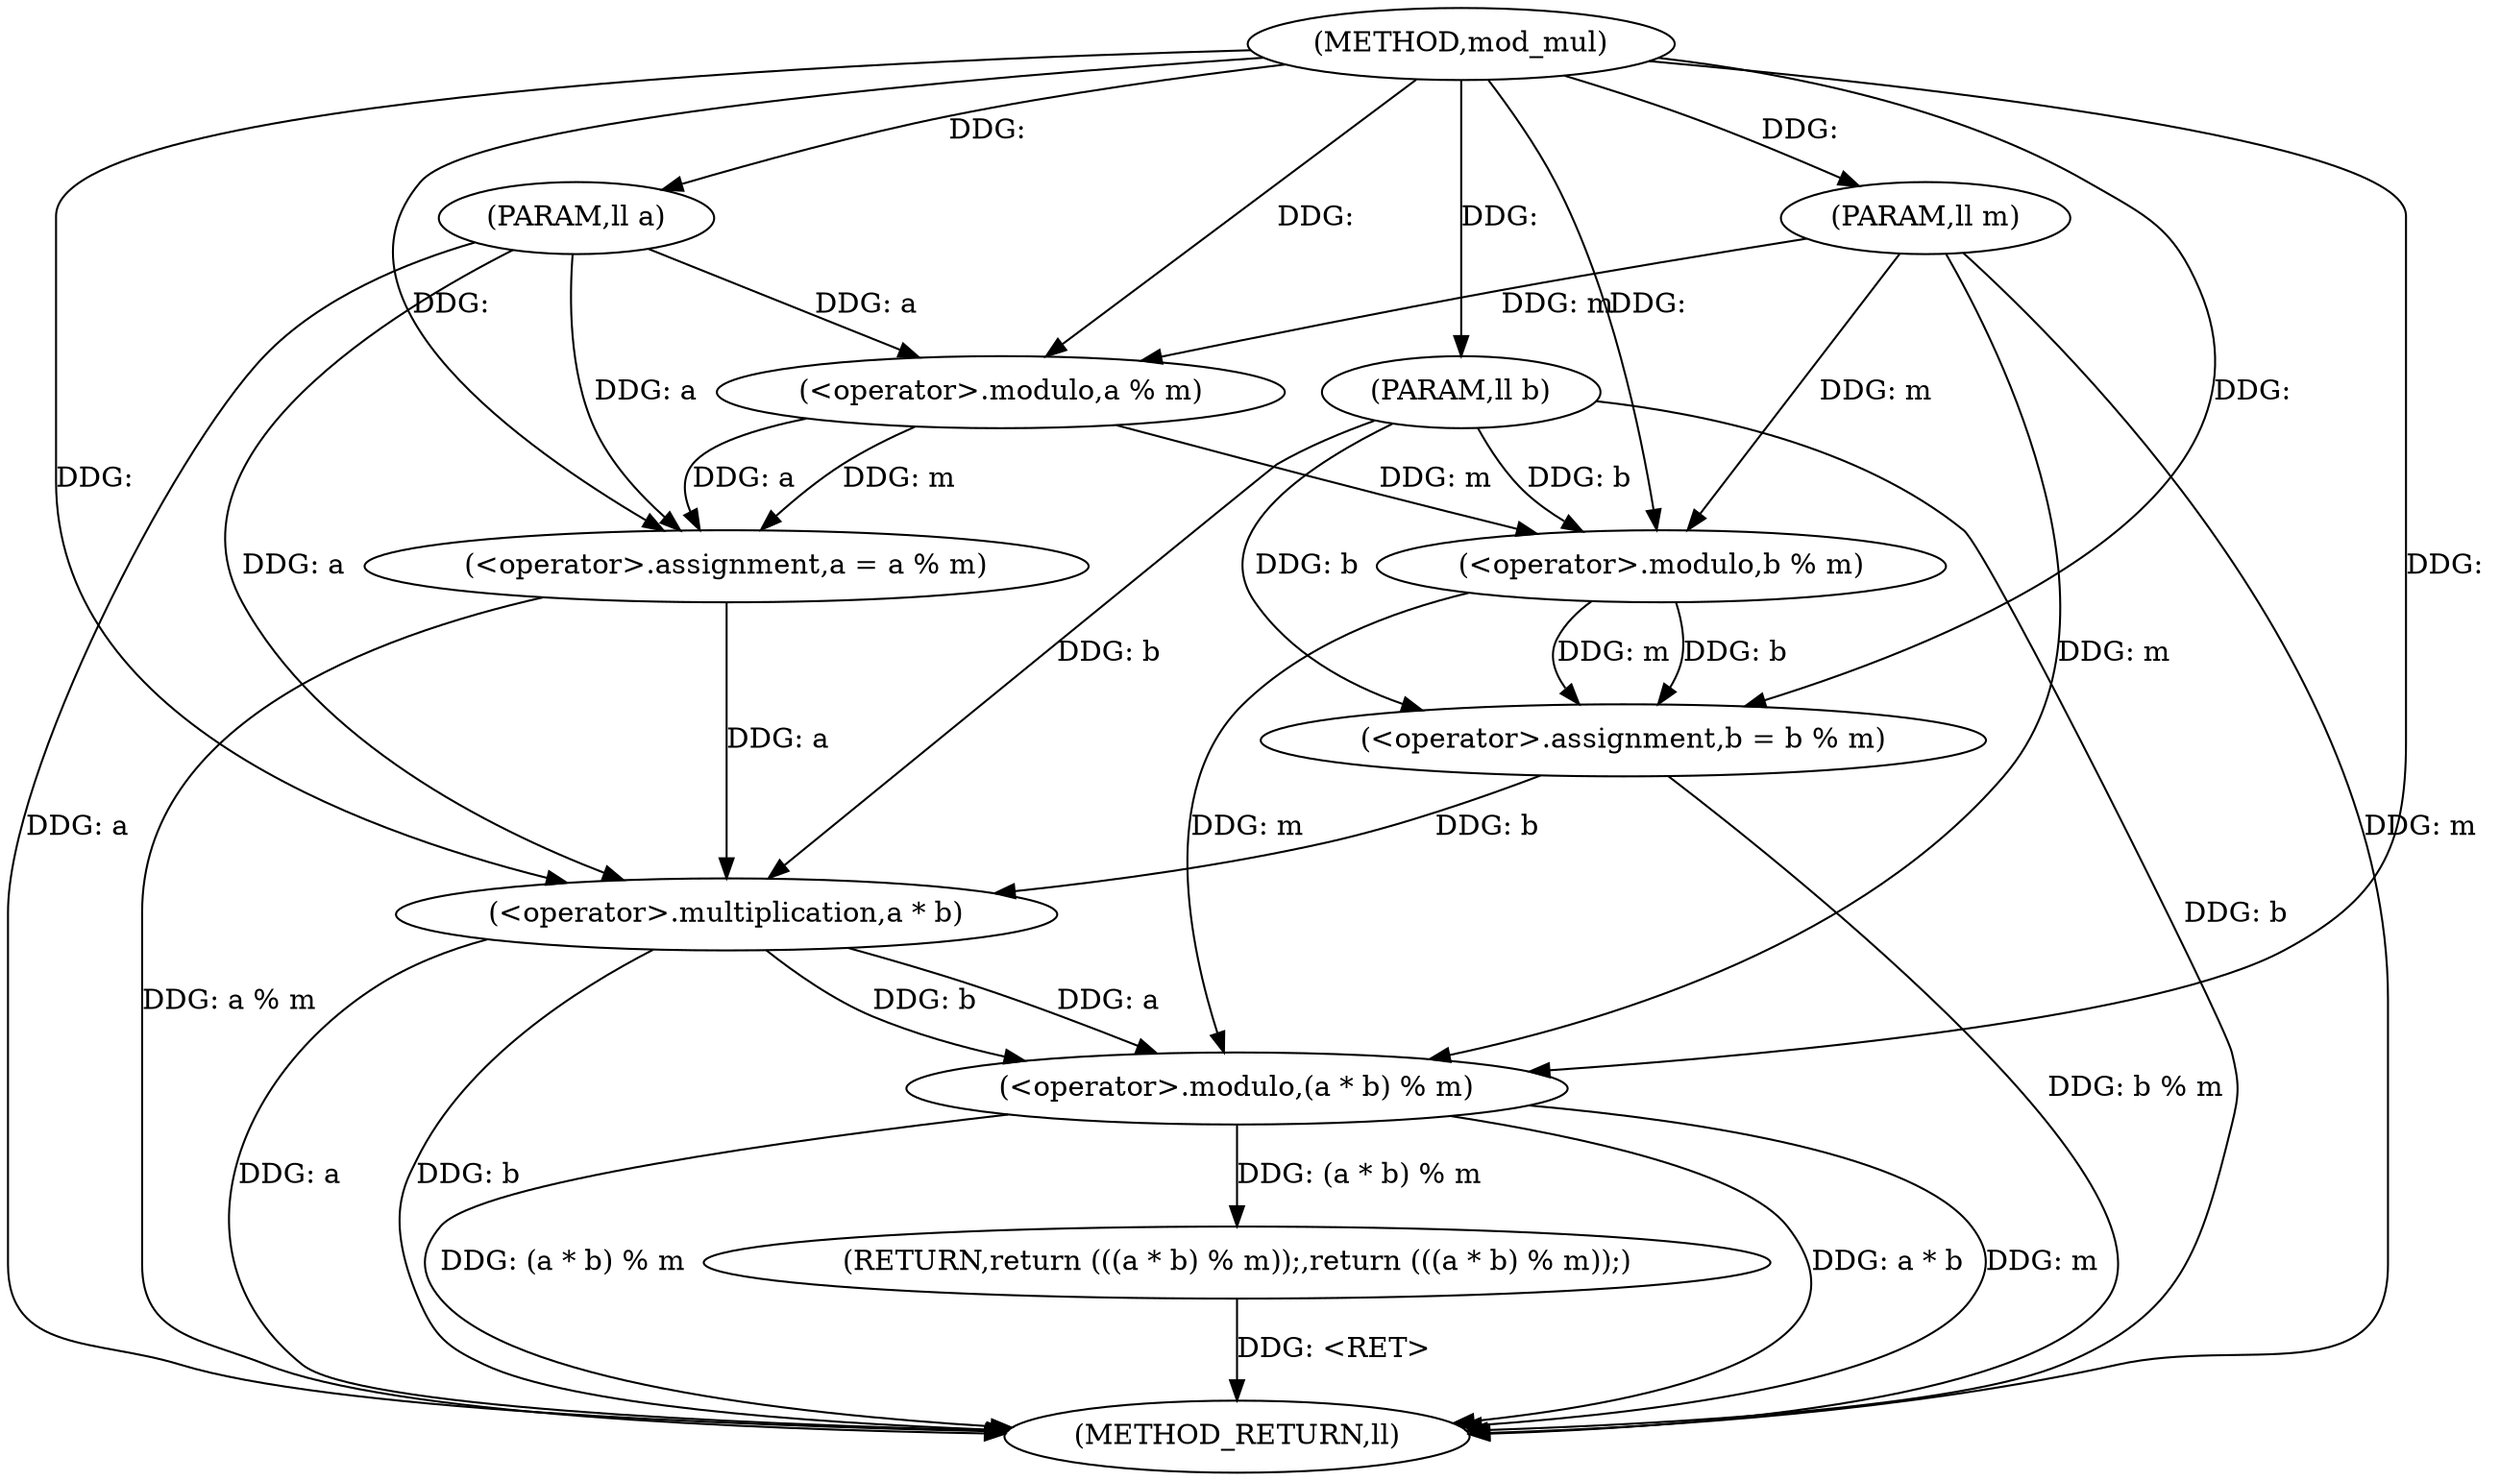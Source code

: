 digraph "mod_mul" {  
"1000418" [label = "(METHOD,mod_mul)" ]
"1000439" [label = "(METHOD_RETURN,ll)" ]
"1000419" [label = "(PARAM,ll a)" ]
"1000420" [label = "(PARAM,ll b)" ]
"1000421" [label = "(PARAM,ll m)" ]
"1000423" [label = "(<operator>.assignment,a = a % m)" ]
"1000428" [label = "(<operator>.assignment,b = b % m)" ]
"1000433" [label = "(RETURN,return (((a * b) % m));,return (((a * b) % m));)" ]
"1000434" [label = "(<operator>.modulo,(a * b) % m)" ]
"1000425" [label = "(<operator>.modulo,a % m)" ]
"1000430" [label = "(<operator>.modulo,b % m)" ]
"1000435" [label = "(<operator>.multiplication,a * b)" ]
  "1000419" -> "1000439"  [ label = "DDG: a"] 
  "1000420" -> "1000439"  [ label = "DDG: b"] 
  "1000421" -> "1000439"  [ label = "DDG: m"] 
  "1000423" -> "1000439"  [ label = "DDG: a % m"] 
  "1000428" -> "1000439"  [ label = "DDG: b % m"] 
  "1000435" -> "1000439"  [ label = "DDG: a"] 
  "1000435" -> "1000439"  [ label = "DDG: b"] 
  "1000434" -> "1000439"  [ label = "DDG: a * b"] 
  "1000434" -> "1000439"  [ label = "DDG: m"] 
  "1000434" -> "1000439"  [ label = "DDG: (a * b) % m"] 
  "1000433" -> "1000439"  [ label = "DDG: <RET>"] 
  "1000418" -> "1000419"  [ label = "DDG: "] 
  "1000418" -> "1000420"  [ label = "DDG: "] 
  "1000418" -> "1000421"  [ label = "DDG: "] 
  "1000425" -> "1000423"  [ label = "DDG: a"] 
  "1000425" -> "1000423"  [ label = "DDG: m"] 
  "1000430" -> "1000428"  [ label = "DDG: b"] 
  "1000430" -> "1000428"  [ label = "DDG: m"] 
  "1000434" -> "1000433"  [ label = "DDG: (a * b) % m"] 
  "1000419" -> "1000423"  [ label = "DDG: a"] 
  "1000418" -> "1000423"  [ label = "DDG: "] 
  "1000420" -> "1000428"  [ label = "DDG: b"] 
  "1000418" -> "1000428"  [ label = "DDG: "] 
  "1000419" -> "1000425"  [ label = "DDG: a"] 
  "1000418" -> "1000425"  [ label = "DDG: "] 
  "1000421" -> "1000425"  [ label = "DDG: m"] 
  "1000420" -> "1000430"  [ label = "DDG: b"] 
  "1000418" -> "1000430"  [ label = "DDG: "] 
  "1000425" -> "1000430"  [ label = "DDG: m"] 
  "1000421" -> "1000430"  [ label = "DDG: m"] 
  "1000435" -> "1000434"  [ label = "DDG: b"] 
  "1000435" -> "1000434"  [ label = "DDG: a"] 
  "1000430" -> "1000434"  [ label = "DDG: m"] 
  "1000421" -> "1000434"  [ label = "DDG: m"] 
  "1000418" -> "1000434"  [ label = "DDG: "] 
  "1000423" -> "1000435"  [ label = "DDG: a"] 
  "1000419" -> "1000435"  [ label = "DDG: a"] 
  "1000418" -> "1000435"  [ label = "DDG: "] 
  "1000428" -> "1000435"  [ label = "DDG: b"] 
  "1000420" -> "1000435"  [ label = "DDG: b"] 
}
